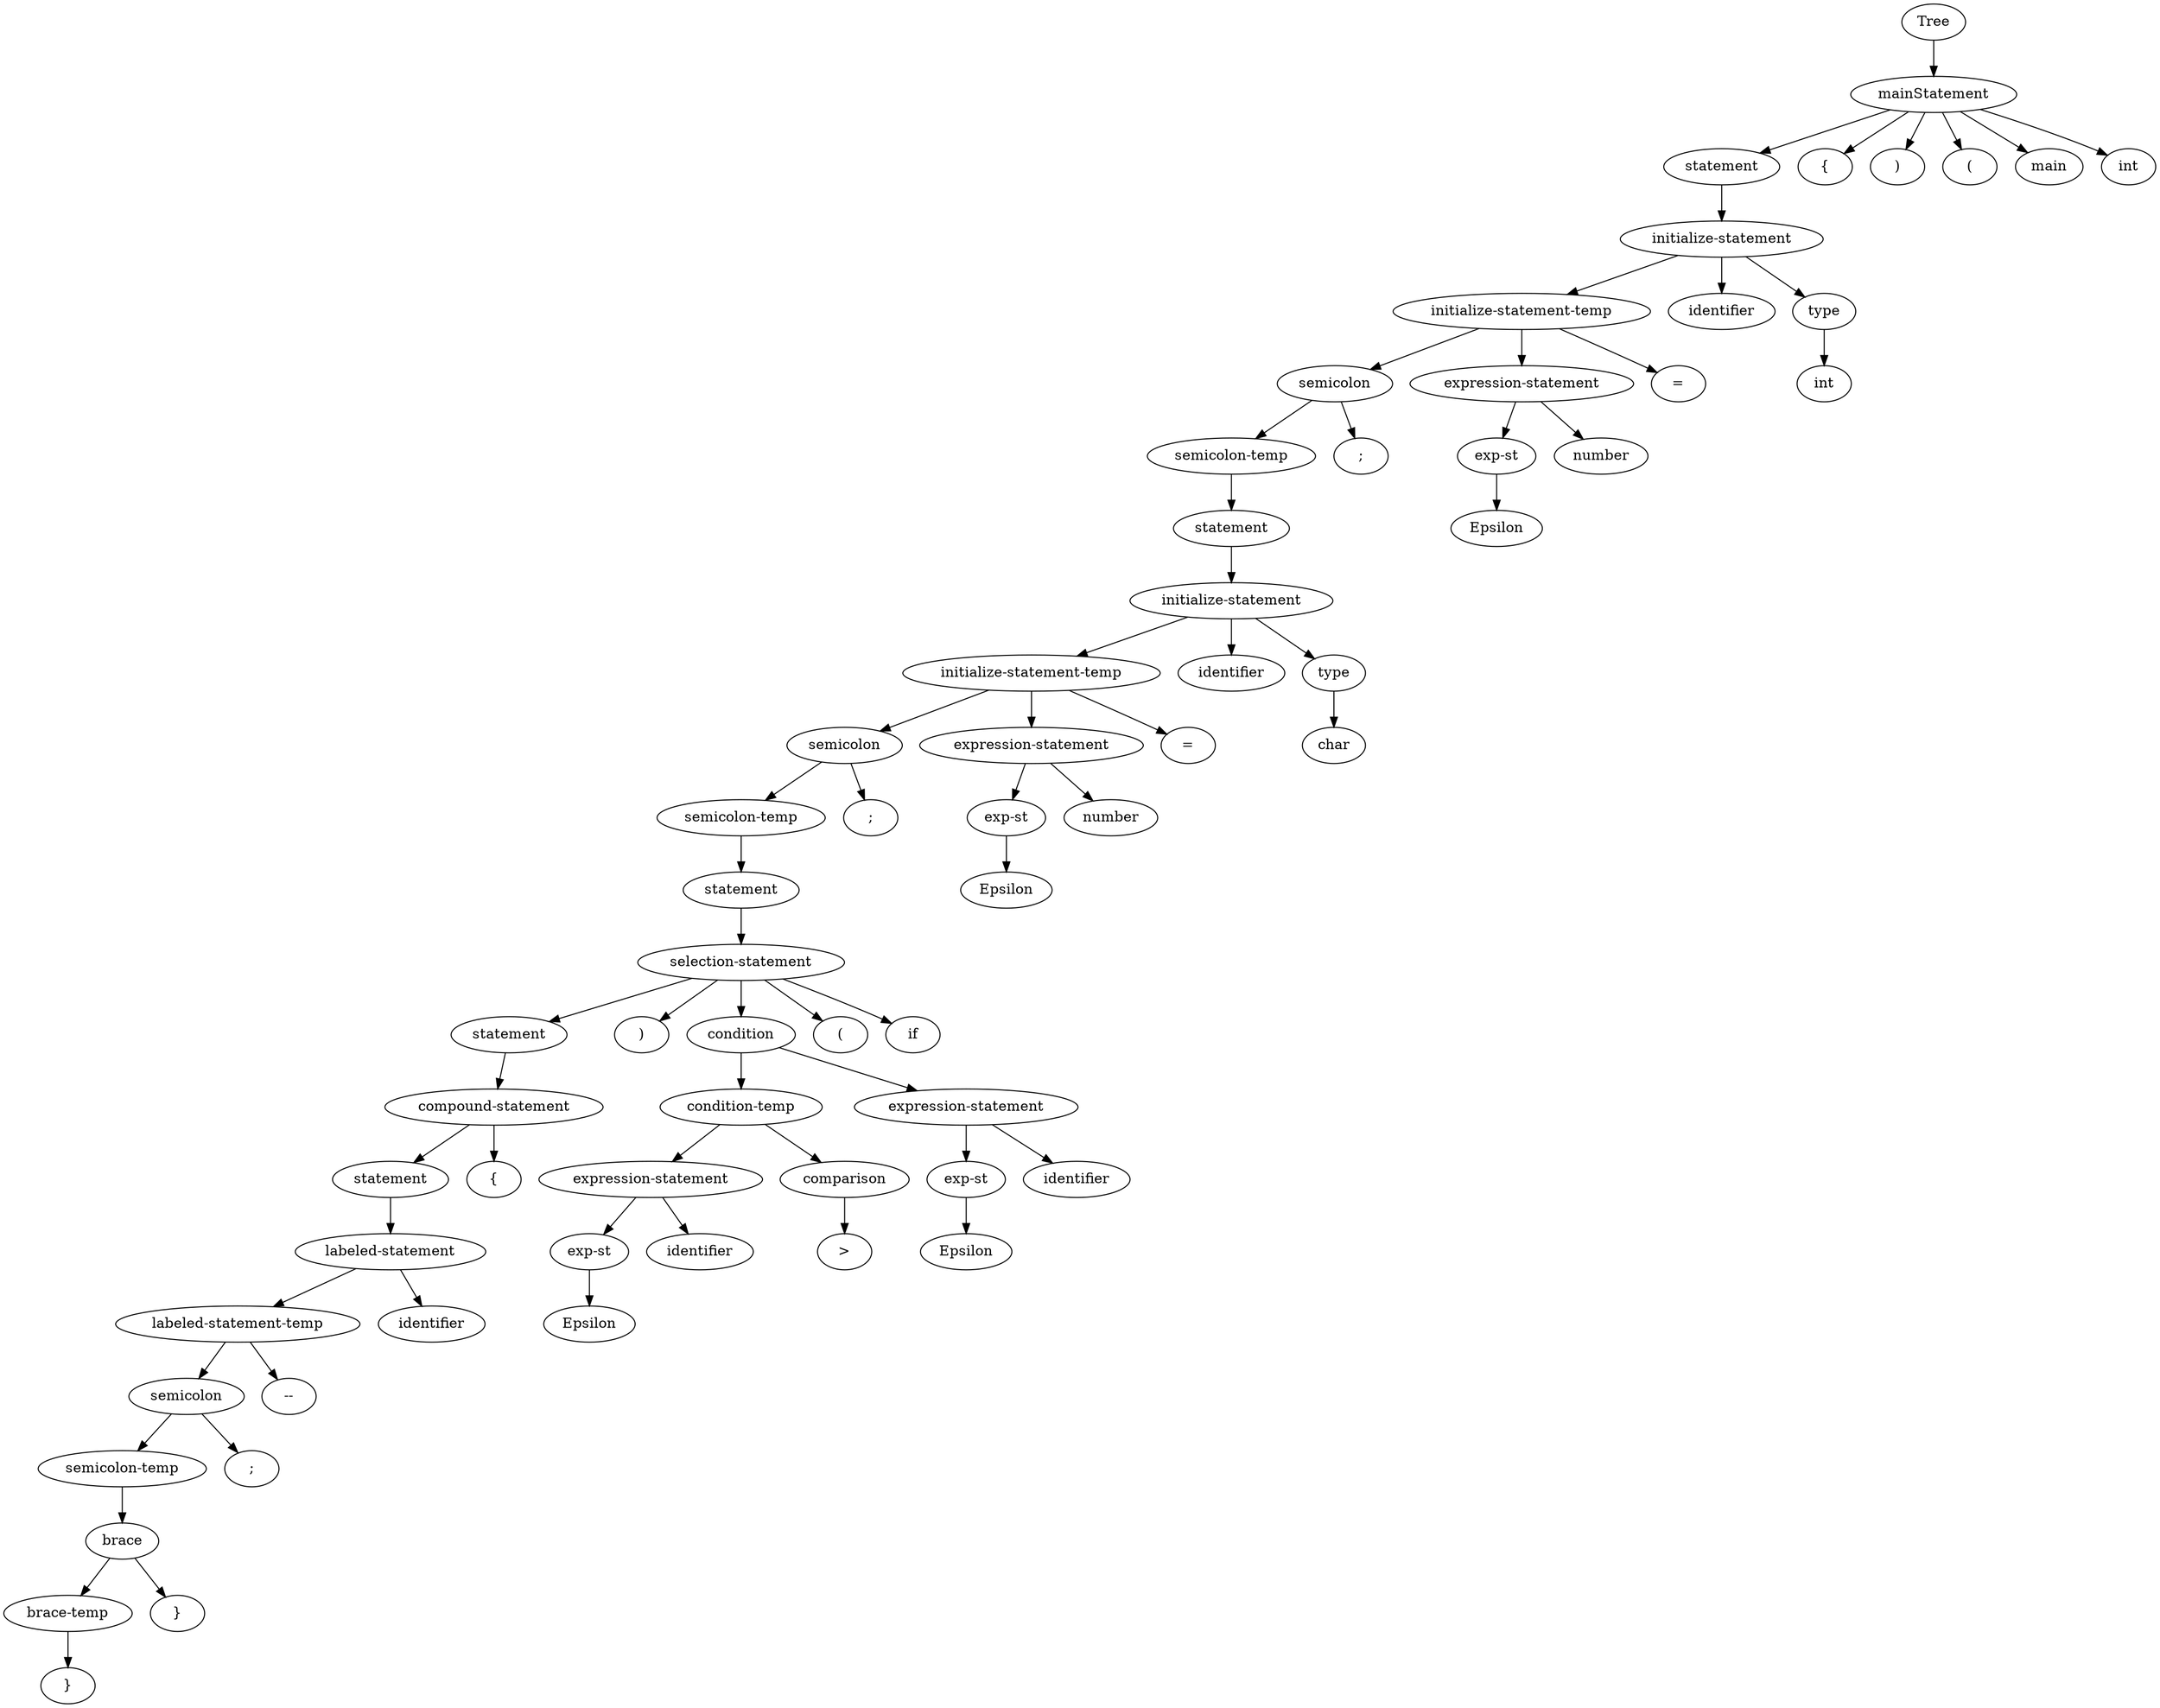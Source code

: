 digraph {
	Tree [label=Tree]
	1 [label=mainStatement]
	Tree -> 1
	1 [label=mainStatement]
	2 [label=statement]
	1 -> 2
	3 [label="{"]
	1 -> 3
	4 [label=")"]
	1 -> 4
	5 [label="("]
	1 -> 5
	6 [label=main]
	1 -> 6
	7 [label=int]
	1 -> 7
	2 [label=statement]
	8 [label="initialize-statement"]
	2 -> 8
	8 [label="initialize-statement"]
	9 [label="initialize-statement-temp"]
	8 -> 9
	10 [label=identifier]
	8 -> 10
	11 [label=type]
	8 -> 11
	11 [label=type]
	12 [label=int]
	11 -> 12
	9 [label="initialize-statement-temp"]
	13 [label=semicolon]
	9 -> 13
	14 [label="expression-statement"]
	9 -> 14
	15 [label="="]
	9 -> 15
	14 [label="expression-statement"]
	16 [label="exp-st"]
	14 -> 16
	17 [label=number]
	14 -> 17
	-100 [label=Epsilon]
	16 -> -100
	13 [label=semicolon]
	18 [label="semicolon-temp"]
	13 -> 18
	19 [label=";"]
	13 -> 19
	18 [label="semicolon-temp"]
	20 [label=statement]
	18 -> 20
	20 [label=statement]
	21 [label="initialize-statement"]
	20 -> 21
	21 [label="initialize-statement"]
	22 [label="initialize-statement-temp"]
	21 -> 22
	23 [label=identifier]
	21 -> 23
	24 [label=type]
	21 -> 24
	24 [label=type]
	25 [label=char]
	24 -> 25
	22 [label="initialize-statement-temp"]
	26 [label=semicolon]
	22 -> 26
	27 [label="expression-statement"]
	22 -> 27
	28 [label="="]
	22 -> 28
	27 [label="expression-statement"]
	29 [label="exp-st"]
	27 -> 29
	30 [label=number]
	27 -> 30
	-99 [label=Epsilon]
	29 -> -99
	26 [label=semicolon]
	31 [label="semicolon-temp"]
	26 -> 31
	32 [label=";"]
	26 -> 32
	31 [label="semicolon-temp"]
	33 [label=statement]
	31 -> 33
	33 [label=statement]
	34 [label="selection-statement"]
	33 -> 34
	34 [label="selection-statement"]
	35 [label=statement]
	34 -> 35
	36 [label=")"]
	34 -> 36
	37 [label=condition]
	34 -> 37
	38 [label="("]
	34 -> 38
	39 [label=if]
	34 -> 39
	37 [label=condition]
	40 [label="condition-temp"]
	37 -> 40
	41 [label="expression-statement"]
	37 -> 41
	41 [label="expression-statement"]
	42 [label="exp-st"]
	41 -> 42
	43 [label=identifier]
	41 -> 43
	-98 [label=Epsilon]
	42 -> -98
	40 [label="condition-temp"]
	44 [label="expression-statement"]
	40 -> 44
	45 [label=comparison]
	40 -> 45
	45 [label=comparison]
	46 [label=">"]
	45 -> 46
	44 [label="expression-statement"]
	47 [label="exp-st"]
	44 -> 47
	48 [label=identifier]
	44 -> 48
	-97 [label=Epsilon]
	47 -> -97
	35 [label=statement]
	49 [label="compound-statement"]
	35 -> 49
	49 [label="compound-statement"]
	50 [label=statement]
	49 -> 50
	51 [label="{"]
	49 -> 51
	50 [label=statement]
	52 [label="labeled-statement"]
	50 -> 52
	52 [label="labeled-statement"]
	53 [label="labeled-statement-temp"]
	52 -> 53
	54 [label=identifier]
	52 -> 54
	53 [label="labeled-statement-temp"]
	55 [label=semicolon]
	53 -> 55
	56 [label="--"]
	53 -> 56
	55 [label=semicolon]
	57 [label="semicolon-temp"]
	55 -> 57
	58 [label=";"]
	55 -> 58
	57 [label="semicolon-temp"]
	59 [label=brace]
	57 -> 59
	59 [label=brace]
	60 [label="brace-temp"]
	59 -> 60
	61 [label="}"]
	59 -> 61
	60 [label="brace-temp"]
	62 [label="}"]
	60 -> 62
}
